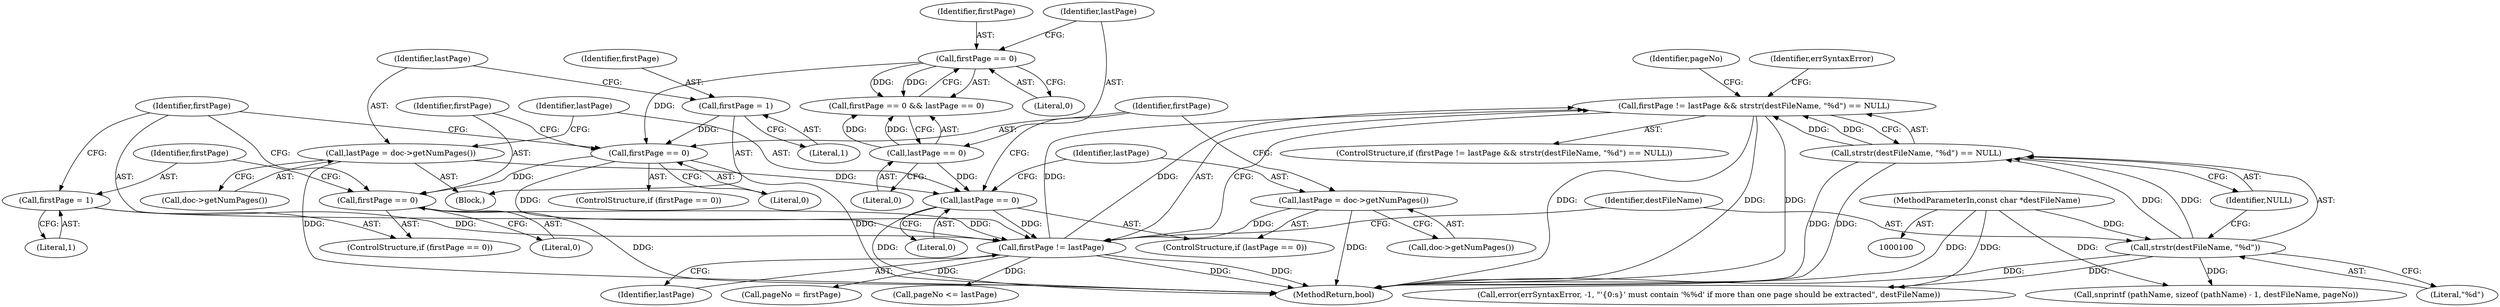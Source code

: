 digraph "0_poppler_61f79b8447c3ac8ab5a26e79e0c28053ffdccf75@API" {
"1000161" [label="(Call,firstPage != lastPage && strstr(destFileName, \"%d\") == NULL)"];
"1000162" [label="(Call,firstPage != lastPage)"];
"1000150" [label="(Call,firstPage == 0)"];
"1000129" [label="(Call,firstPage == 0)"];
"1000136" [label="(Call,firstPage = 1)"];
"1000154" [label="(Call,firstPage == 0)"];
"1000157" [label="(Call,firstPage = 1)"];
"1000143" [label="(Call,lastPage == 0)"];
"1000139" [label="(Call,lastPage = doc->getNumPages())"];
"1000132" [label="(Call,lastPage == 0)"];
"1000146" [label="(Call,lastPage = doc->getNumPages())"];
"1000165" [label="(Call,strstr(destFileName, \"%d\") == NULL)"];
"1000166" [label="(Call,strstr(destFileName, \"%d\"))"];
"1000102" [label="(MethodParameterIn,const char *destFileName)"];
"1000164" [label="(Identifier,lastPage)"];
"1000181" [label="(Call,pageNo = firstPage)"];
"1000131" [label="(Literal,0)"];
"1000163" [label="(Identifier,firstPage)"];
"1000184" [label="(Call,pageNo <= lastPage)"];
"1000171" [label="(Call,error(errSyntaxError, -1, \"'{0:s}' must contain '%%d' if more than one page should be extracted\", destFileName))"];
"1000129" [label="(Call,firstPage == 0)"];
"1000102" [label="(MethodParameterIn,const char *destFileName)"];
"1000141" [label="(Call,doc->getNumPages())"];
"1000138" [label="(Literal,1)"];
"1000159" [label="(Literal,1)"];
"1000149" [label="(ControlStructure,if (firstPage == 0))"];
"1000160" [label="(ControlStructure,if (firstPage != lastPage && strstr(destFileName, \"%d\") == NULL))"];
"1000142" [label="(ControlStructure,if (lastPage == 0))"];
"1000155" [label="(Identifier,firstPage)"];
"1000190" [label="(Call,snprintf (pathName, sizeof (pathName) - 1, destFileName, pageNo))"];
"1000169" [label="(Identifier,NULL)"];
"1000134" [label="(Literal,0)"];
"1000140" [label="(Identifier,lastPage)"];
"1000158" [label="(Identifier,firstPage)"];
"1000151" [label="(Identifier,firstPage)"];
"1000130" [label="(Identifier,firstPage)"];
"1000156" [label="(Literal,0)"];
"1000172" [label="(Identifier,errSyntaxError)"];
"1000162" [label="(Call,firstPage != lastPage)"];
"1000150" [label="(Call,firstPage == 0)"];
"1000133" [label="(Identifier,lastPage)"];
"1000135" [label="(Block,)"];
"1000165" [label="(Call,strstr(destFileName, \"%d\") == NULL)"];
"1000166" [label="(Call,strstr(destFileName, \"%d\"))"];
"1000143" [label="(Call,lastPage == 0)"];
"1000154" [label="(Call,firstPage == 0)"];
"1000147" [label="(Identifier,lastPage)"];
"1000145" [label="(Literal,0)"];
"1000167" [label="(Identifier,destFileName)"];
"1000148" [label="(Call,doc->getNumPages())"];
"1000152" [label="(Literal,0)"];
"1000240" [label="(MethodReturn,bool)"];
"1000153" [label="(ControlStructure,if (firstPage == 0))"];
"1000168" [label="(Literal,\"%d\")"];
"1000157" [label="(Call,firstPage = 1)"];
"1000144" [label="(Identifier,lastPage)"];
"1000139" [label="(Call,lastPage = doc->getNumPages())"];
"1000146" [label="(Call,lastPage = doc->getNumPages())"];
"1000132" [label="(Call,lastPage == 0)"];
"1000137" [label="(Identifier,firstPage)"];
"1000128" [label="(Call,firstPage == 0 && lastPage == 0)"];
"1000161" [label="(Call,firstPage != lastPage && strstr(destFileName, \"%d\") == NULL)"];
"1000136" [label="(Call,firstPage = 1)"];
"1000182" [label="(Identifier,pageNo)"];
"1000161" -> "1000160"  [label="AST: "];
"1000161" -> "1000162"  [label="CFG: "];
"1000161" -> "1000165"  [label="CFG: "];
"1000162" -> "1000161"  [label="AST: "];
"1000165" -> "1000161"  [label="AST: "];
"1000172" -> "1000161"  [label="CFG: "];
"1000182" -> "1000161"  [label="CFG: "];
"1000161" -> "1000240"  [label="DDG: "];
"1000161" -> "1000240"  [label="DDG: "];
"1000161" -> "1000240"  [label="DDG: "];
"1000162" -> "1000161"  [label="DDG: "];
"1000162" -> "1000161"  [label="DDG: "];
"1000165" -> "1000161"  [label="DDG: "];
"1000165" -> "1000161"  [label="DDG: "];
"1000162" -> "1000164"  [label="CFG: "];
"1000163" -> "1000162"  [label="AST: "];
"1000164" -> "1000162"  [label="AST: "];
"1000167" -> "1000162"  [label="CFG: "];
"1000162" -> "1000240"  [label="DDG: "];
"1000162" -> "1000240"  [label="DDG: "];
"1000150" -> "1000162"  [label="DDG: "];
"1000154" -> "1000162"  [label="DDG: "];
"1000157" -> "1000162"  [label="DDG: "];
"1000143" -> "1000162"  [label="DDG: "];
"1000146" -> "1000162"  [label="DDG: "];
"1000162" -> "1000181"  [label="DDG: "];
"1000162" -> "1000184"  [label="DDG: "];
"1000150" -> "1000149"  [label="AST: "];
"1000150" -> "1000152"  [label="CFG: "];
"1000151" -> "1000150"  [label="AST: "];
"1000152" -> "1000150"  [label="AST: "];
"1000155" -> "1000150"  [label="CFG: "];
"1000163" -> "1000150"  [label="CFG: "];
"1000150" -> "1000240"  [label="DDG: "];
"1000129" -> "1000150"  [label="DDG: "];
"1000136" -> "1000150"  [label="DDG: "];
"1000150" -> "1000154"  [label="DDG: "];
"1000129" -> "1000128"  [label="AST: "];
"1000129" -> "1000131"  [label="CFG: "];
"1000130" -> "1000129"  [label="AST: "];
"1000131" -> "1000129"  [label="AST: "];
"1000133" -> "1000129"  [label="CFG: "];
"1000128" -> "1000129"  [label="CFG: "];
"1000129" -> "1000128"  [label="DDG: "];
"1000129" -> "1000128"  [label="DDG: "];
"1000136" -> "1000135"  [label="AST: "];
"1000136" -> "1000138"  [label="CFG: "];
"1000137" -> "1000136"  [label="AST: "];
"1000138" -> "1000136"  [label="AST: "];
"1000140" -> "1000136"  [label="CFG: "];
"1000154" -> "1000153"  [label="AST: "];
"1000154" -> "1000156"  [label="CFG: "];
"1000155" -> "1000154"  [label="AST: "];
"1000156" -> "1000154"  [label="AST: "];
"1000158" -> "1000154"  [label="CFG: "];
"1000163" -> "1000154"  [label="CFG: "];
"1000154" -> "1000240"  [label="DDG: "];
"1000157" -> "1000153"  [label="AST: "];
"1000157" -> "1000159"  [label="CFG: "];
"1000158" -> "1000157"  [label="AST: "];
"1000159" -> "1000157"  [label="AST: "];
"1000163" -> "1000157"  [label="CFG: "];
"1000143" -> "1000142"  [label="AST: "];
"1000143" -> "1000145"  [label="CFG: "];
"1000144" -> "1000143"  [label="AST: "];
"1000145" -> "1000143"  [label="AST: "];
"1000147" -> "1000143"  [label="CFG: "];
"1000151" -> "1000143"  [label="CFG: "];
"1000143" -> "1000240"  [label="DDG: "];
"1000139" -> "1000143"  [label="DDG: "];
"1000132" -> "1000143"  [label="DDG: "];
"1000139" -> "1000135"  [label="AST: "];
"1000139" -> "1000141"  [label="CFG: "];
"1000140" -> "1000139"  [label="AST: "];
"1000141" -> "1000139"  [label="AST: "];
"1000144" -> "1000139"  [label="CFG: "];
"1000139" -> "1000240"  [label="DDG: "];
"1000132" -> "1000128"  [label="AST: "];
"1000132" -> "1000134"  [label="CFG: "];
"1000133" -> "1000132"  [label="AST: "];
"1000134" -> "1000132"  [label="AST: "];
"1000128" -> "1000132"  [label="CFG: "];
"1000132" -> "1000128"  [label="DDG: "];
"1000132" -> "1000128"  [label="DDG: "];
"1000146" -> "1000142"  [label="AST: "];
"1000146" -> "1000148"  [label="CFG: "];
"1000147" -> "1000146"  [label="AST: "];
"1000148" -> "1000146"  [label="AST: "];
"1000151" -> "1000146"  [label="CFG: "];
"1000146" -> "1000240"  [label="DDG: "];
"1000165" -> "1000169"  [label="CFG: "];
"1000166" -> "1000165"  [label="AST: "];
"1000169" -> "1000165"  [label="AST: "];
"1000165" -> "1000240"  [label="DDG: "];
"1000165" -> "1000240"  [label="DDG: "];
"1000166" -> "1000165"  [label="DDG: "];
"1000166" -> "1000165"  [label="DDG: "];
"1000166" -> "1000168"  [label="CFG: "];
"1000167" -> "1000166"  [label="AST: "];
"1000168" -> "1000166"  [label="AST: "];
"1000169" -> "1000166"  [label="CFG: "];
"1000166" -> "1000240"  [label="DDG: "];
"1000102" -> "1000166"  [label="DDG: "];
"1000166" -> "1000171"  [label="DDG: "];
"1000166" -> "1000190"  [label="DDG: "];
"1000102" -> "1000100"  [label="AST: "];
"1000102" -> "1000240"  [label="DDG: "];
"1000102" -> "1000171"  [label="DDG: "];
"1000102" -> "1000190"  [label="DDG: "];
}
